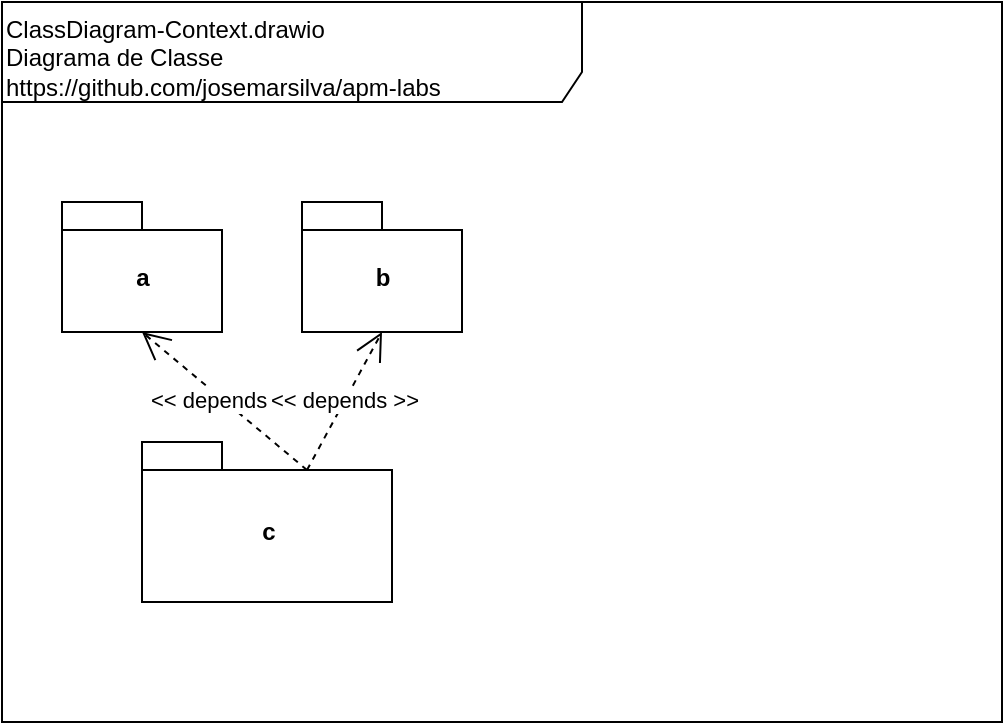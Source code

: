 <mxfile version="13.8.6" type="device"><diagram id="fMGpiNhVeqn0YMsLJxzh" name="Página-1"><mxGraphModel dx="868" dy="568" grid="1" gridSize="10" guides="1" tooltips="1" connect="1" arrows="1" fold="1" page="1" pageScale="1" pageWidth="827" pageHeight="1169" math="0" shadow="0"><root><mxCell id="0"/><mxCell id="1" parent="0"/><mxCell id="6OetropUeBoLzL2Sj7KS-1" value="ClassDiagram-Context.drawio&lt;br&gt;Diagrama de Classe&lt;br&gt;https://github.com/josemarsilva/apm-labs" style="shape=umlFrame;whiteSpace=wrap;html=1;width=290;height=50;verticalAlign=top;align=left;" parent="1" vertex="1"><mxGeometry x="10" y="10" width="500" height="360" as="geometry"/></mxCell><mxCell id="NNuIQbcpsFkkkyfnrant-7" value="a" style="shape=folder;fontStyle=1;spacingTop=10;tabWidth=40;tabHeight=14;tabPosition=left;html=1;" parent="1" vertex="1"><mxGeometry x="40" y="110" width="80" height="65" as="geometry"/></mxCell><mxCell id="NNuIQbcpsFkkkyfnrant-8" value="&amp;lt;&amp;lt; depends &amp;gt;&amp;gt;" style="endArrow=open;endSize=12;dashed=1;html=1;exitX=0;exitY=0;exitDx=82.5;exitDy=14;entryX=0.5;entryY=1;entryDx=0;entryDy=0;entryPerimeter=0;exitPerimeter=0;" parent="1" source="OwwrFJvwLzUy2mOzLClT-7" target="NNuIQbcpsFkkkyfnrant-7" edge="1"><mxGeometry width="160" relative="1" as="geometry"><mxPoint x="240" y="250" as="sourcePoint"/><mxPoint x="210" y="180" as="targetPoint"/></mxGeometry></mxCell><mxCell id="OwwrFJvwLzUy2mOzLClT-7" value="&lt;span&gt;c&lt;/span&gt;" style="shape=folder;fontStyle=1;spacingTop=10;tabWidth=40;tabHeight=14;tabPosition=left;html=1;" parent="1" vertex="1"><mxGeometry x="80" y="230" width="125" height="80" as="geometry"/></mxCell><mxCell id="OwwrFJvwLzUy2mOzLClT-8" value="b" style="shape=folder;fontStyle=1;spacingTop=10;tabWidth=40;tabHeight=14;tabPosition=left;html=1;" parent="1" vertex="1"><mxGeometry x="160" y="110" width="80" height="65" as="geometry"/></mxCell><mxCell id="OwwrFJvwLzUy2mOzLClT-9" value="&amp;lt;&amp;lt; depends &amp;gt;&amp;gt;" style="endArrow=open;endSize=12;dashed=1;html=1;exitX=0;exitY=0;exitDx=82.5;exitDy=14;entryX=0.5;entryY=1;entryDx=0;entryDy=0;entryPerimeter=0;exitPerimeter=0;" parent="1" source="OwwrFJvwLzUy2mOzLClT-7" target="OwwrFJvwLzUy2mOzLClT-8" edge="1"><mxGeometry width="160" relative="1" as="geometry"><mxPoint x="110" y="240" as="sourcePoint"/><mxPoint x="80" y="145" as="targetPoint"/></mxGeometry></mxCell></root></mxGraphModel></diagram></mxfile>